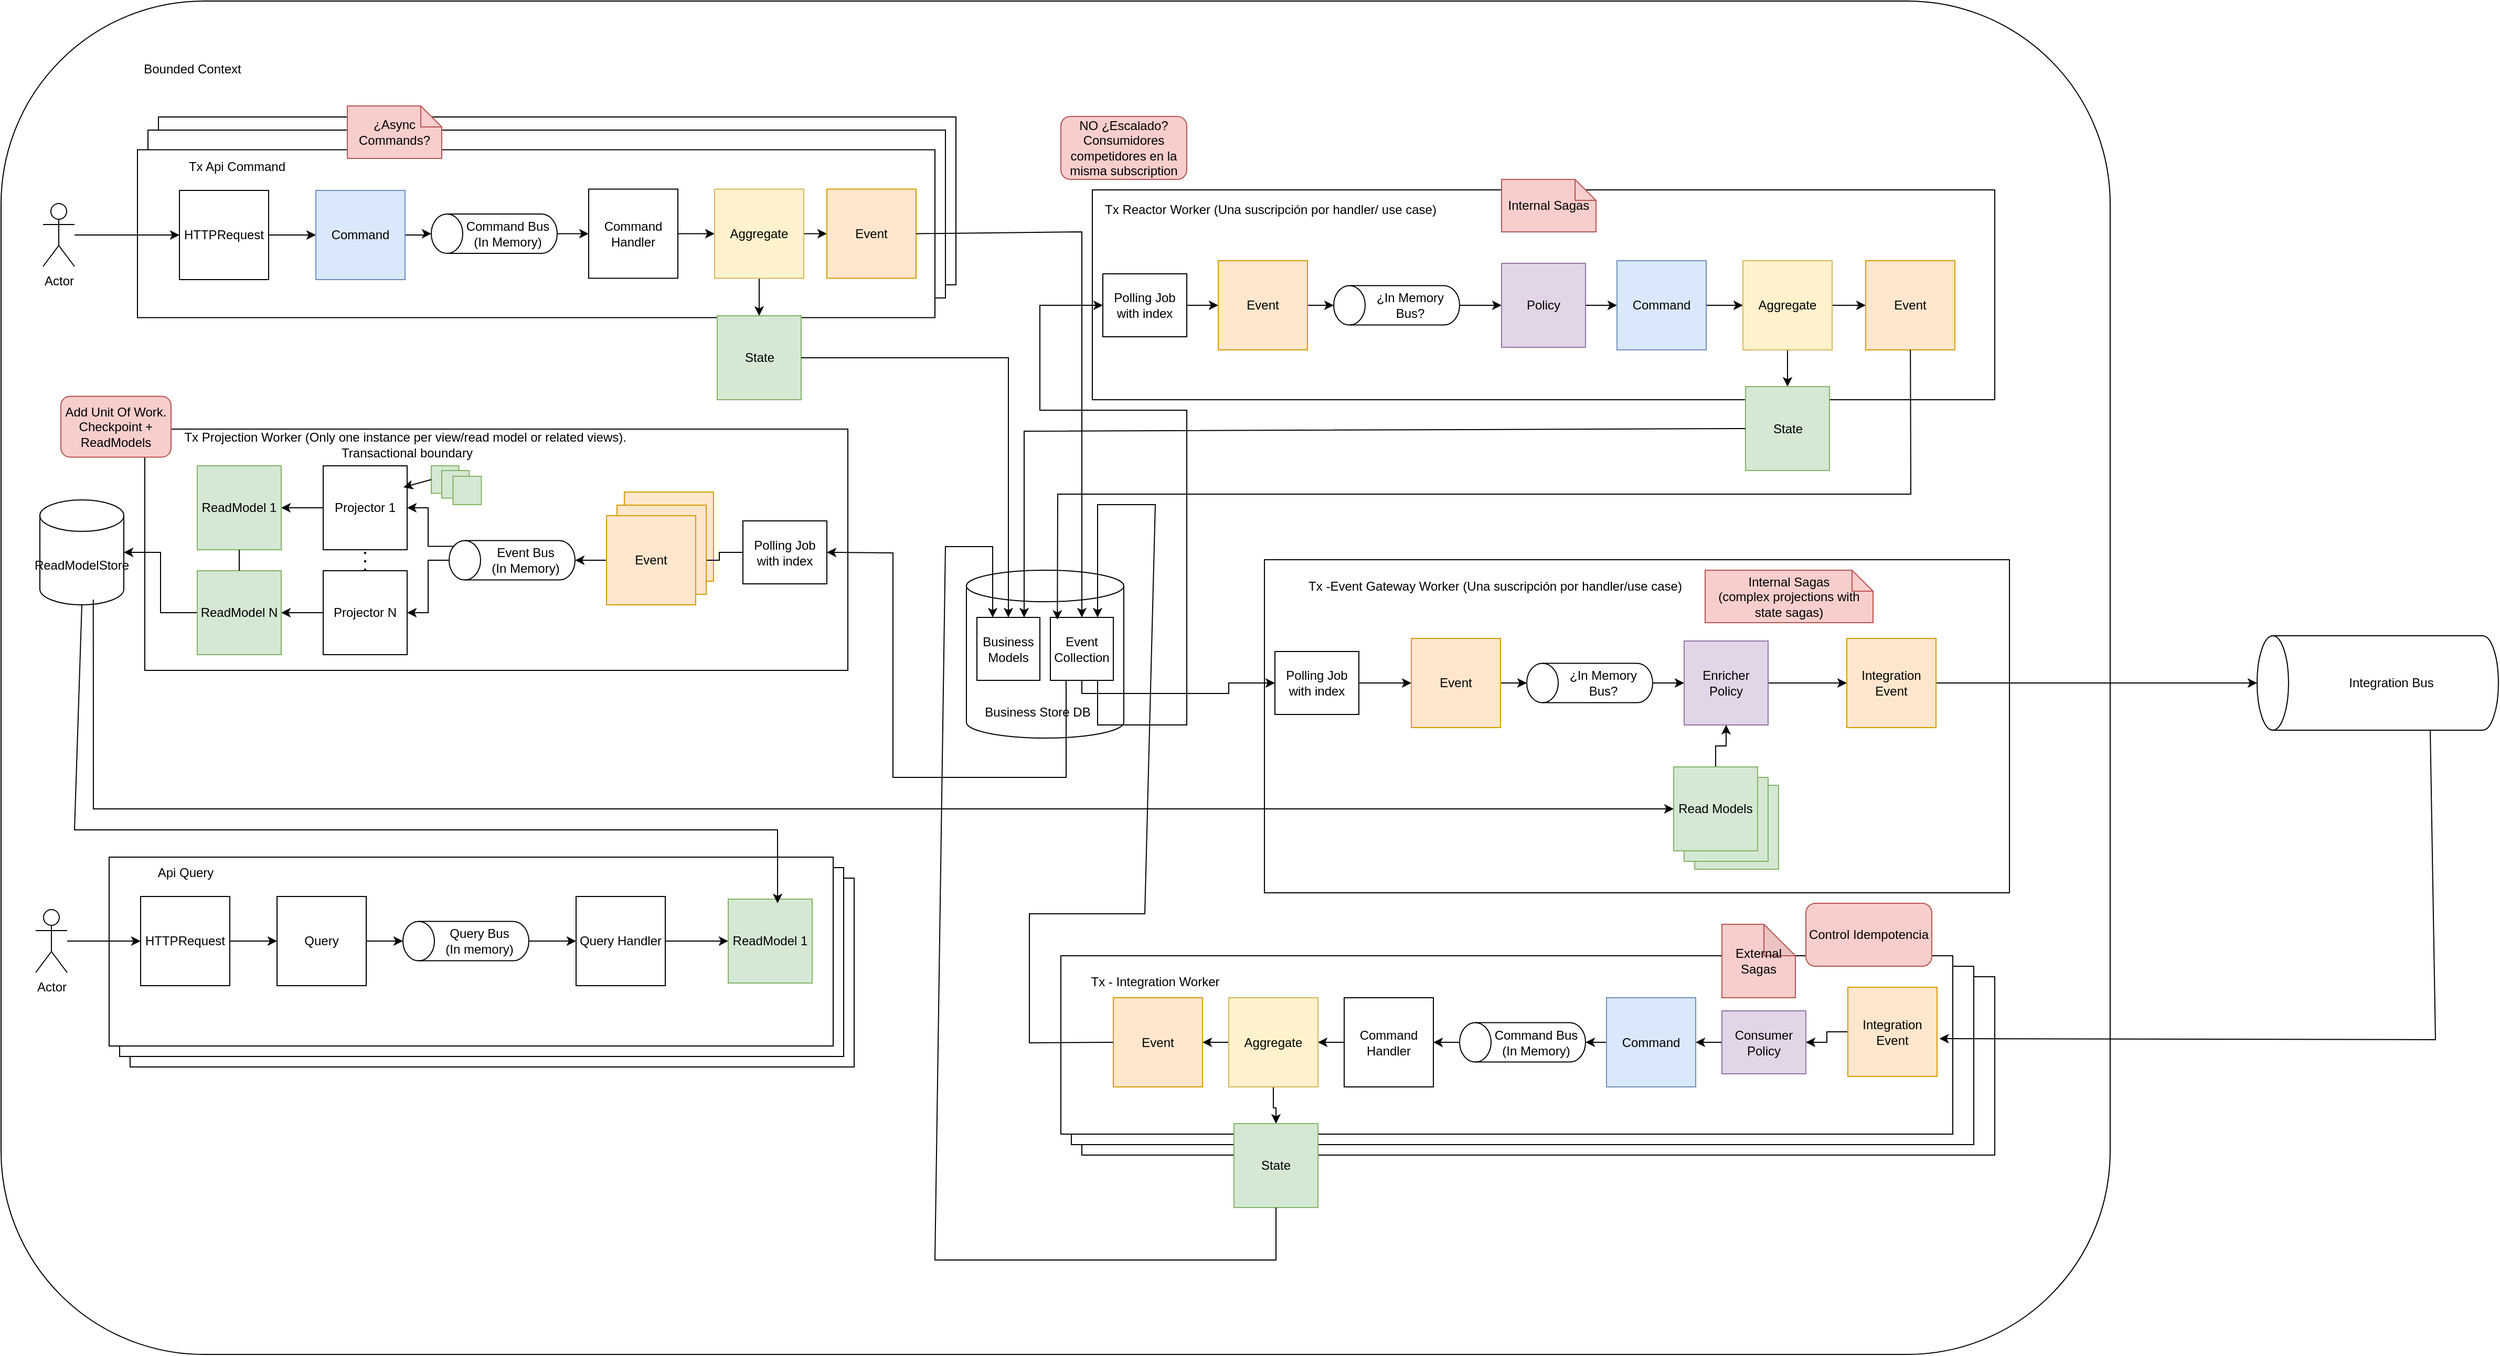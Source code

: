 <mxfile version="26.0.10">
  <diagram name="Página-1" id="z6vTRzj0kmzRLpqOFKyu">
    <mxGraphModel dx="1434" dy="746" grid="1" gridSize="10" guides="1" tooltips="1" connect="1" arrows="1" fold="1" page="1" pageScale="1" pageWidth="16540" pageHeight="11690" math="0" shadow="0">
      <root>
        <mxCell id="0" />
        <mxCell id="1" parent="0" />
        <mxCell id="fKZ0gMgpDoCXiPcIjgYh-150" value="x" style="rounded=1;whiteSpace=wrap;html=1;" parent="1" vertex="1">
          <mxGeometry x="40" y="60" width="2010" height="1290" as="geometry" />
        </mxCell>
        <mxCell id="fKZ0gMgpDoCXiPcIjgYh-149" value="" style="rounded=0;whiteSpace=wrap;html=1;fillColor=default;" parent="1" vertex="1">
          <mxGeometry x="1070" y="990" width="870" height="170" as="geometry" />
        </mxCell>
        <mxCell id="fKZ0gMgpDoCXiPcIjgYh-148" value="" style="rounded=0;whiteSpace=wrap;html=1;fillColor=default;" parent="1" vertex="1">
          <mxGeometry x="1060" y="980" width="860" height="170" as="geometry" />
        </mxCell>
        <mxCell id="fKZ0gMgpDoCXiPcIjgYh-145" value="" style="rounded=0;whiteSpace=wrap;html=1;fillColor=default;" parent="1" vertex="1">
          <mxGeometry x="163" y="896" width="690" height="180" as="geometry" />
        </mxCell>
        <mxCell id="fKZ0gMgpDoCXiPcIjgYh-144" value="" style="rounded=0;whiteSpace=wrap;html=1;fillColor=default;" parent="1" vertex="1">
          <mxGeometry x="153" y="886" width="690" height="180" as="geometry" />
        </mxCell>
        <mxCell id="fKZ0gMgpDoCXiPcIjgYh-143" value="" style="rounded=0;whiteSpace=wrap;html=1;" parent="1" vertex="1">
          <mxGeometry x="190" y="170.5" width="760" height="160" as="geometry" />
        </mxCell>
        <mxCell id="fKZ0gMgpDoCXiPcIjgYh-142" value="" style="rounded=0;whiteSpace=wrap;html=1;" parent="1" vertex="1">
          <mxGeometry x="180" y="183" width="760" height="160" as="geometry" />
        </mxCell>
        <mxCell id="fKZ0gMgpDoCXiPcIjgYh-134" value="" style="rounded=0;whiteSpace=wrap;html=1;fillColor=default;" parent="1" vertex="1">
          <mxGeometry x="1050" y="970" width="850" height="170" as="geometry" />
        </mxCell>
        <mxCell id="fKZ0gMgpDoCXiPcIjgYh-104" value="" style="rounded=0;whiteSpace=wrap;html=1;fillColor=default;" parent="1" vertex="1">
          <mxGeometry x="1244" y="592.5" width="710" height="317.5" as="geometry" />
        </mxCell>
        <mxCell id="fKZ0gMgpDoCXiPcIjgYh-81" value="" style="rounded=0;whiteSpace=wrap;html=1;fillColor=default;" parent="1" vertex="1">
          <mxGeometry x="1080" y="240" width="860" height="200" as="geometry" />
        </mxCell>
        <mxCell id="fKZ0gMgpDoCXiPcIjgYh-43" value="" style="rounded=0;whiteSpace=wrap;html=1;fillColor=default;" parent="1" vertex="1">
          <mxGeometry x="177" y="468" width="670" height="230" as="geometry" />
        </mxCell>
        <mxCell id="fKZ0gMgpDoCXiPcIjgYh-46" value="Event" style="whiteSpace=wrap;html=1;aspect=fixed;fillColor=#ffe6cc;strokeColor=#d79b00;" parent="1" vertex="1">
          <mxGeometry x="634" y="528" width="85" height="85" as="geometry" />
        </mxCell>
        <mxCell id="fKZ0gMgpDoCXiPcIjgYh-24" value="" style="rounded=0;whiteSpace=wrap;html=1;" parent="1" vertex="1">
          <mxGeometry x="170" y="201.75" width="760" height="160" as="geometry" />
        </mxCell>
        <mxCell id="fKZ0gMgpDoCXiPcIjgYh-21" value="" style="edgeStyle=orthogonalEdgeStyle;rounded=0;orthogonalLoop=1;jettySize=auto;html=1;" parent="1" source="fKZ0gMgpDoCXiPcIjgYh-1" target="fKZ0gMgpDoCXiPcIjgYh-2" edge="1">
          <mxGeometry relative="1" as="geometry" />
        </mxCell>
        <mxCell id="fKZ0gMgpDoCXiPcIjgYh-1" value="Actor" style="shape=umlActor;verticalLabelPosition=bottom;verticalAlign=top;html=1;outlineConnect=0;" parent="1" vertex="1">
          <mxGeometry x="80" y="253" width="30" height="60" as="geometry" />
        </mxCell>
        <mxCell id="fKZ0gMgpDoCXiPcIjgYh-20" value="" style="edgeStyle=orthogonalEdgeStyle;rounded=0;orthogonalLoop=1;jettySize=auto;html=1;" parent="1" source="fKZ0gMgpDoCXiPcIjgYh-2" target="fKZ0gMgpDoCXiPcIjgYh-4" edge="1">
          <mxGeometry relative="1" as="geometry" />
        </mxCell>
        <mxCell id="fKZ0gMgpDoCXiPcIjgYh-2" value="HTTPRequest" style="whiteSpace=wrap;html=1;aspect=fixed;" parent="1" vertex="1">
          <mxGeometry x="210" y="240.5" width="85" height="85" as="geometry" />
        </mxCell>
        <mxCell id="fKZ0gMgpDoCXiPcIjgYh-19" value="" style="edgeStyle=orthogonalEdgeStyle;rounded=0;orthogonalLoop=1;jettySize=auto;html=1;" parent="1" source="fKZ0gMgpDoCXiPcIjgYh-4" target="fKZ0gMgpDoCXiPcIjgYh-5" edge="1">
          <mxGeometry relative="1" as="geometry" />
        </mxCell>
        <mxCell id="fKZ0gMgpDoCXiPcIjgYh-4" value="Command" style="whiteSpace=wrap;html=1;aspect=fixed;fillColor=#dae8fc;strokeColor=#6c8ebf;" parent="1" vertex="1">
          <mxGeometry x="340" y="240.5" width="85" height="85" as="geometry" />
        </mxCell>
        <mxCell id="fKZ0gMgpDoCXiPcIjgYh-18" value="" style="edgeStyle=orthogonalEdgeStyle;rounded=0;orthogonalLoop=1;jettySize=auto;html=1;" parent="1" source="fKZ0gMgpDoCXiPcIjgYh-5" target="fKZ0gMgpDoCXiPcIjgYh-7" edge="1">
          <mxGeometry relative="1" as="geometry" />
        </mxCell>
        <mxCell id="fKZ0gMgpDoCXiPcIjgYh-5" value="Command Bus (In Memory)" style="shape=cylinder3;whiteSpace=wrap;html=1;boundedLbl=1;backgroundOutline=1;size=15;direction=north;" parent="1" vertex="1">
          <mxGeometry x="450" y="263" width="120" height="37.5" as="geometry" />
        </mxCell>
        <mxCell id="fKZ0gMgpDoCXiPcIjgYh-17" value="" style="edgeStyle=orthogonalEdgeStyle;rounded=0;orthogonalLoop=1;jettySize=auto;html=1;" parent="1" source="fKZ0gMgpDoCXiPcIjgYh-7" target="fKZ0gMgpDoCXiPcIjgYh-8" edge="1">
          <mxGeometry relative="1" as="geometry" />
        </mxCell>
        <mxCell id="fKZ0gMgpDoCXiPcIjgYh-7" value="Command Handler" style="whiteSpace=wrap;html=1;aspect=fixed;" parent="1" vertex="1">
          <mxGeometry x="600" y="239.25" width="85" height="85" as="geometry" />
        </mxCell>
        <mxCell id="fKZ0gMgpDoCXiPcIjgYh-16" value="" style="edgeStyle=orthogonalEdgeStyle;rounded=0;orthogonalLoop=1;jettySize=auto;html=1;" parent="1" source="fKZ0gMgpDoCXiPcIjgYh-8" target="fKZ0gMgpDoCXiPcIjgYh-9" edge="1">
          <mxGeometry relative="1" as="geometry" />
        </mxCell>
        <mxCell id="dSyH1Is1BoV67G5oMAas-9" value="" style="edgeStyle=orthogonalEdgeStyle;rounded=0;orthogonalLoop=1;jettySize=auto;html=1;" parent="1" source="fKZ0gMgpDoCXiPcIjgYh-8" target="dSyH1Is1BoV67G5oMAas-8" edge="1">
          <mxGeometry relative="1" as="geometry" />
        </mxCell>
        <mxCell id="fKZ0gMgpDoCXiPcIjgYh-8" value="Aggregate" style="whiteSpace=wrap;html=1;aspect=fixed;fillColor=#fff2cc;strokeColor=#d6b656;" parent="1" vertex="1">
          <mxGeometry x="720" y="239.25" width="85" height="85" as="geometry" />
        </mxCell>
        <mxCell id="fKZ0gMgpDoCXiPcIjgYh-9" value="Event" style="whiteSpace=wrap;html=1;aspect=fixed;fillColor=#ffe6cc;strokeColor=#d79b00;" parent="1" vertex="1">
          <mxGeometry x="827" y="239.25" width="85" height="85" as="geometry" />
        </mxCell>
        <mxCell id="fKZ0gMgpDoCXiPcIjgYh-25" value="Tx Api Command" style="text;html=1;align=center;verticalAlign=middle;whiteSpace=wrap;rounded=0;" parent="1" vertex="1">
          <mxGeometry x="180" y="203" width="170" height="30" as="geometry" />
        </mxCell>
        <mxCell id="fKZ0gMgpDoCXiPcIjgYh-69" value="" style="edgeStyle=orthogonalEdgeStyle;rounded=0;orthogonalLoop=1;jettySize=auto;html=1;" parent="1" source="fKZ0gMgpDoCXiPcIjgYh-28" target="fKZ0gMgpDoCXiPcIjgYh-47" edge="1">
          <mxGeometry relative="1" as="geometry" />
        </mxCell>
        <mxCell id="fKZ0gMgpDoCXiPcIjgYh-28" value="Polling Job with index" style="rounded=0;whiteSpace=wrap;html=1;" parent="1" vertex="1">
          <mxGeometry x="747" y="555.5" width="80" height="60" as="geometry" />
        </mxCell>
        <mxCell id="fKZ0gMgpDoCXiPcIjgYh-37" value="" style="edgeStyle=orthogonalEdgeStyle;rounded=0;orthogonalLoop=1;jettySize=auto;html=1;" parent="1" source="fKZ0gMgpDoCXiPcIjgYh-30" target="fKZ0gMgpDoCXiPcIjgYh-32" edge="1">
          <mxGeometry relative="1" as="geometry" />
        </mxCell>
        <mxCell id="fKZ0gMgpDoCXiPcIjgYh-30" value="Projector 1" style="whiteSpace=wrap;html=1;aspect=fixed;" parent="1" vertex="1">
          <mxGeometry x="347" y="503" width="80" height="80" as="geometry" />
        </mxCell>
        <mxCell id="fKZ0gMgpDoCXiPcIjgYh-38" value="" style="edgeStyle=orthogonalEdgeStyle;rounded=0;orthogonalLoop=1;jettySize=auto;html=1;" parent="1" source="fKZ0gMgpDoCXiPcIjgYh-31" target="fKZ0gMgpDoCXiPcIjgYh-33" edge="1">
          <mxGeometry relative="1" as="geometry" />
        </mxCell>
        <mxCell id="fKZ0gMgpDoCXiPcIjgYh-31" value="Projector N" style="whiteSpace=wrap;html=1;aspect=fixed;" parent="1" vertex="1">
          <mxGeometry x="347" y="603" width="80" height="80" as="geometry" />
        </mxCell>
        <mxCell id="fKZ0gMgpDoCXiPcIjgYh-35" value="" style="edgeStyle=orthogonalEdgeStyle;rounded=0;orthogonalLoop=1;jettySize=auto;html=1;" parent="1" source="fKZ0gMgpDoCXiPcIjgYh-32" edge="1">
          <mxGeometry relative="1" as="geometry">
            <mxPoint x="270" y="635" as="targetPoint" />
          </mxGeometry>
        </mxCell>
        <mxCell id="fKZ0gMgpDoCXiPcIjgYh-32" value="ReadModel 1" style="whiteSpace=wrap;html=1;aspect=fixed;fillColor=#d5e8d4;strokeColor=#82b366;" parent="1" vertex="1">
          <mxGeometry x="227" y="503" width="80" height="80" as="geometry" />
        </mxCell>
        <mxCell id="fKZ0gMgpDoCXiPcIjgYh-65" value="" style="edgeStyle=orthogonalEdgeStyle;rounded=0;orthogonalLoop=1;jettySize=auto;html=1;" parent="1" source="fKZ0gMgpDoCXiPcIjgYh-33" target="fKZ0gMgpDoCXiPcIjgYh-34" edge="1">
          <mxGeometry relative="1" as="geometry" />
        </mxCell>
        <mxCell id="fKZ0gMgpDoCXiPcIjgYh-33" value="ReadModel N" style="whiteSpace=wrap;html=1;aspect=fixed;fillColor=#d5e8d4;strokeColor=#82b366;" parent="1" vertex="1">
          <mxGeometry x="227" y="603" width="80" height="80" as="geometry" />
        </mxCell>
        <mxCell id="fKZ0gMgpDoCXiPcIjgYh-34" value="ReadModelStore" style="shape=cylinder3;whiteSpace=wrap;html=1;boundedLbl=1;backgroundOutline=1;size=15;" parent="1" vertex="1">
          <mxGeometry x="77" y="535.5" width="80" height="100" as="geometry" />
        </mxCell>
        <mxCell id="fKZ0gMgpDoCXiPcIjgYh-40" value="" style="endArrow=none;dashed=1;html=1;dashPattern=1 3;strokeWidth=2;rounded=0;entryX=0.5;entryY=1;entryDx=0;entryDy=0;exitX=0.5;exitY=0;exitDx=0;exitDy=0;" parent="1" source="fKZ0gMgpDoCXiPcIjgYh-31" target="fKZ0gMgpDoCXiPcIjgYh-30" edge="1">
          <mxGeometry width="50" height="50" relative="1" as="geometry">
            <mxPoint x="590" y="650" as="sourcePoint" />
            <mxPoint x="640" y="600" as="targetPoint" />
          </mxGeometry>
        </mxCell>
        <mxCell id="fKZ0gMgpDoCXiPcIjgYh-41" value="" style="endArrow=none;dashed=1;html=1;rounded=0;entryX=0.5;entryY=1;entryDx=0;entryDy=0;exitX=0.5;exitY=0;exitDx=0;exitDy=0;" parent="1" source="fKZ0gMgpDoCXiPcIjgYh-33" target="fKZ0gMgpDoCXiPcIjgYh-32" edge="1">
          <mxGeometry width="50" height="50" relative="1" as="geometry">
            <mxPoint x="590" y="650" as="sourcePoint" />
            <mxPoint x="640" y="600" as="targetPoint" />
          </mxGeometry>
        </mxCell>
        <mxCell id="fKZ0gMgpDoCXiPcIjgYh-44" value="Tx Projection Worker (Only one instance per view/read model or related views).&amp;nbsp;&lt;div&gt;Transactional boundary&lt;/div&gt;" style="text;html=1;align=center;verticalAlign=middle;whiteSpace=wrap;rounded=0;" parent="1" vertex="1">
          <mxGeometry x="177" y="468" width="500" height="30" as="geometry" />
        </mxCell>
        <mxCell id="fKZ0gMgpDoCXiPcIjgYh-45" value="Event" style="whiteSpace=wrap;html=1;aspect=fixed;fillColor=#ffe6cc;strokeColor=#d79b00;" parent="1" vertex="1">
          <mxGeometry x="627" y="540.5" width="85" height="85" as="geometry" />
        </mxCell>
        <mxCell id="fKZ0gMgpDoCXiPcIjgYh-49" value="" style="edgeStyle=orthogonalEdgeStyle;rounded=0;orthogonalLoop=1;jettySize=auto;html=1;" parent="1" source="fKZ0gMgpDoCXiPcIjgYh-47" target="fKZ0gMgpDoCXiPcIjgYh-48" edge="1">
          <mxGeometry relative="1" as="geometry" />
        </mxCell>
        <mxCell id="fKZ0gMgpDoCXiPcIjgYh-47" value="Event" style="whiteSpace=wrap;html=1;aspect=fixed;fillColor=#ffe6cc;strokeColor=#d79b00;" parent="1" vertex="1">
          <mxGeometry x="617" y="550.5" width="85" height="85" as="geometry" />
        </mxCell>
        <mxCell id="fKZ0gMgpDoCXiPcIjgYh-50" value="" style="edgeStyle=orthogonalEdgeStyle;rounded=0;orthogonalLoop=1;jettySize=auto;html=1;exitX=0.855;exitY=0;exitDx=0;exitDy=4.35;exitPerimeter=0;" parent="1" source="fKZ0gMgpDoCXiPcIjgYh-48" target="fKZ0gMgpDoCXiPcIjgYh-30" edge="1">
          <mxGeometry relative="1" as="geometry" />
        </mxCell>
        <mxCell id="fKZ0gMgpDoCXiPcIjgYh-51" value="" style="edgeStyle=orthogonalEdgeStyle;rounded=0;orthogonalLoop=1;jettySize=auto;html=1;" parent="1" source="fKZ0gMgpDoCXiPcIjgYh-48" target="fKZ0gMgpDoCXiPcIjgYh-31" edge="1">
          <mxGeometry relative="1" as="geometry" />
        </mxCell>
        <mxCell id="fKZ0gMgpDoCXiPcIjgYh-68" value="" style="rounded=0;whiteSpace=wrap;html=1;fillColor=default;" parent="1" vertex="1">
          <mxGeometry x="143" y="876" width="690" height="180" as="geometry" />
        </mxCell>
        <mxCell id="fKZ0gMgpDoCXiPcIjgYh-48" value="Event Bus&lt;div&gt;(In Memory)&lt;/div&gt;" style="shape=cylinder3;whiteSpace=wrap;html=1;boundedLbl=1;backgroundOutline=1;size=15;direction=north;" parent="1" vertex="1">
          <mxGeometry x="467" y="574.25" width="120" height="37.5" as="geometry" />
        </mxCell>
        <mxCell id="fKZ0gMgpDoCXiPcIjgYh-52" value="" style="edgeStyle=orthogonalEdgeStyle;rounded=0;orthogonalLoop=1;jettySize=auto;html=1;" parent="1" source="fKZ0gMgpDoCXiPcIjgYh-53" target="fKZ0gMgpDoCXiPcIjgYh-55" edge="1">
          <mxGeometry relative="1" as="geometry" />
        </mxCell>
        <mxCell id="fKZ0gMgpDoCXiPcIjgYh-53" value="Actor" style="shape=umlActor;verticalLabelPosition=bottom;verticalAlign=top;html=1;outlineConnect=0;" parent="1" vertex="1">
          <mxGeometry x="73" y="926" width="30" height="60" as="geometry" />
        </mxCell>
        <mxCell id="fKZ0gMgpDoCXiPcIjgYh-54" value="" style="edgeStyle=orthogonalEdgeStyle;rounded=0;orthogonalLoop=1;jettySize=auto;html=1;" parent="1" source="fKZ0gMgpDoCXiPcIjgYh-55" target="fKZ0gMgpDoCXiPcIjgYh-57" edge="1">
          <mxGeometry relative="1" as="geometry" />
        </mxCell>
        <mxCell id="fKZ0gMgpDoCXiPcIjgYh-55" value="HTTPRequest" style="whiteSpace=wrap;html=1;aspect=fixed;direction=south;" parent="1" vertex="1">
          <mxGeometry x="173" y="913.5" width="85" height="85" as="geometry" />
        </mxCell>
        <mxCell id="fKZ0gMgpDoCXiPcIjgYh-56" value="" style="edgeStyle=orthogonalEdgeStyle;rounded=0;orthogonalLoop=1;jettySize=auto;html=1;" parent="1" source="fKZ0gMgpDoCXiPcIjgYh-57" target="fKZ0gMgpDoCXiPcIjgYh-59" edge="1">
          <mxGeometry relative="1" as="geometry" />
        </mxCell>
        <mxCell id="fKZ0gMgpDoCXiPcIjgYh-57" value="Query" style="whiteSpace=wrap;html=1;aspect=fixed;" parent="1" vertex="1">
          <mxGeometry x="303" y="913.5" width="85" height="85" as="geometry" />
        </mxCell>
        <mxCell id="fKZ0gMgpDoCXiPcIjgYh-58" value="" style="edgeStyle=orthogonalEdgeStyle;rounded=0;orthogonalLoop=1;jettySize=auto;html=1;" parent="1" source="fKZ0gMgpDoCXiPcIjgYh-59" target="fKZ0gMgpDoCXiPcIjgYh-60" edge="1">
          <mxGeometry relative="1" as="geometry" />
        </mxCell>
        <mxCell id="fKZ0gMgpDoCXiPcIjgYh-59" value="Query Bus&lt;div&gt;&lt;span style=&quot;background-color: transparent; color: light-dark(rgb(0, 0, 0), rgb(255, 255, 255));&quot;&gt;(In memory)&lt;/span&gt;&lt;/div&gt;" style="shape=cylinder3;whiteSpace=wrap;html=1;boundedLbl=1;backgroundOutline=1;size=15;direction=north;" parent="1" vertex="1">
          <mxGeometry x="423" y="937.25" width="120" height="37.5" as="geometry" />
        </mxCell>
        <mxCell id="fKZ0gMgpDoCXiPcIjgYh-63" value="" style="edgeStyle=orthogonalEdgeStyle;rounded=0;orthogonalLoop=1;jettySize=auto;html=1;" parent="1" source="fKZ0gMgpDoCXiPcIjgYh-60" target="fKZ0gMgpDoCXiPcIjgYh-62" edge="1">
          <mxGeometry relative="1" as="geometry" />
        </mxCell>
        <mxCell id="fKZ0gMgpDoCXiPcIjgYh-60" value="Query Handler" style="whiteSpace=wrap;html=1;aspect=fixed;" parent="1" vertex="1">
          <mxGeometry x="588" y="913.5" width="85" height="85" as="geometry" />
        </mxCell>
        <mxCell id="fKZ0gMgpDoCXiPcIjgYh-61" value="Api Query" style="text;html=1;align=center;verticalAlign=middle;whiteSpace=wrap;rounded=0;rotation=0;" parent="1" vertex="1">
          <mxGeometry x="130.5" y="876" width="170" height="30" as="geometry" />
        </mxCell>
        <mxCell id="fKZ0gMgpDoCXiPcIjgYh-62" value="ReadModel 1" style="whiteSpace=wrap;html=1;aspect=fixed;fillColor=#d5e8d4;strokeColor=#82b366;" parent="1" vertex="1">
          <mxGeometry x="733" y="916" width="80" height="80" as="geometry" />
        </mxCell>
        <mxCell id="fKZ0gMgpDoCXiPcIjgYh-75" value="" style="edgeStyle=orthogonalEdgeStyle;rounded=0;orthogonalLoop=1;jettySize=auto;html=1;" parent="1" source="fKZ0gMgpDoCXiPcIjgYh-70" target="fKZ0gMgpDoCXiPcIjgYh-71" edge="1">
          <mxGeometry relative="1" as="geometry" />
        </mxCell>
        <mxCell id="fKZ0gMgpDoCXiPcIjgYh-70" value="Polling Job with index" style="rounded=0;whiteSpace=wrap;html=1;" parent="1" vertex="1">
          <mxGeometry x="1090" y="320" width="80" height="60" as="geometry" />
        </mxCell>
        <mxCell id="fKZ0gMgpDoCXiPcIjgYh-76" value="" style="edgeStyle=orthogonalEdgeStyle;rounded=0;orthogonalLoop=1;jettySize=auto;html=1;" parent="1" source="fKZ0gMgpDoCXiPcIjgYh-71" target="fKZ0gMgpDoCXiPcIjgYh-72" edge="1">
          <mxGeometry relative="1" as="geometry" />
        </mxCell>
        <mxCell id="fKZ0gMgpDoCXiPcIjgYh-71" value="Event" style="whiteSpace=wrap;html=1;aspect=fixed;fillColor=#ffe6cc;strokeColor=#d79b00;" parent="1" vertex="1">
          <mxGeometry x="1200" y="307.5" width="85" height="85" as="geometry" />
        </mxCell>
        <mxCell id="fKZ0gMgpDoCXiPcIjgYh-77" value="" style="edgeStyle=orthogonalEdgeStyle;rounded=0;orthogonalLoop=1;jettySize=auto;html=1;" parent="1" source="fKZ0gMgpDoCXiPcIjgYh-72" target="fKZ0gMgpDoCXiPcIjgYh-73" edge="1">
          <mxGeometry relative="1" as="geometry" />
        </mxCell>
        <mxCell id="fKZ0gMgpDoCXiPcIjgYh-72" value="¿In Memory Bus?" style="shape=cylinder3;whiteSpace=wrap;html=1;boundedLbl=1;backgroundOutline=1;size=15;direction=north;" parent="1" vertex="1">
          <mxGeometry x="1310" y="331.25" width="120" height="37.5" as="geometry" />
        </mxCell>
        <mxCell id="fKZ0gMgpDoCXiPcIjgYh-82" value="" style="edgeStyle=orthogonalEdgeStyle;rounded=0;orthogonalLoop=1;jettySize=auto;html=1;" parent="1" source="fKZ0gMgpDoCXiPcIjgYh-73" target="fKZ0gMgpDoCXiPcIjgYh-78" edge="1">
          <mxGeometry relative="1" as="geometry" />
        </mxCell>
        <mxCell id="fKZ0gMgpDoCXiPcIjgYh-73" value="Policy" style="whiteSpace=wrap;html=1;aspect=fixed;fillColor=#e1d5e7;strokeColor=#9673a6;" parent="1" vertex="1">
          <mxGeometry x="1470" y="310" width="80" height="80" as="geometry" />
        </mxCell>
        <mxCell id="fKZ0gMgpDoCXiPcIjgYh-83" value="" style="edgeStyle=orthogonalEdgeStyle;rounded=0;orthogonalLoop=1;jettySize=auto;html=1;" parent="1" source="fKZ0gMgpDoCXiPcIjgYh-78" target="fKZ0gMgpDoCXiPcIjgYh-79" edge="1">
          <mxGeometry relative="1" as="geometry" />
        </mxCell>
        <mxCell id="fKZ0gMgpDoCXiPcIjgYh-78" value="Command" style="whiteSpace=wrap;html=1;aspect=fixed;fillColor=#dae8fc;strokeColor=#6c8ebf;" parent="1" vertex="1">
          <mxGeometry x="1580" y="307.5" width="85" height="85" as="geometry" />
        </mxCell>
        <mxCell id="fKZ0gMgpDoCXiPcIjgYh-84" value="" style="edgeStyle=orthogonalEdgeStyle;rounded=0;orthogonalLoop=1;jettySize=auto;html=1;" parent="1" source="fKZ0gMgpDoCXiPcIjgYh-79" target="fKZ0gMgpDoCXiPcIjgYh-80" edge="1">
          <mxGeometry relative="1" as="geometry" />
        </mxCell>
        <mxCell id="dSyH1Is1BoV67G5oMAas-7" value="" style="edgeStyle=orthogonalEdgeStyle;rounded=0;orthogonalLoop=1;jettySize=auto;html=1;" parent="1" source="fKZ0gMgpDoCXiPcIjgYh-79" target="dSyH1Is1BoV67G5oMAas-6" edge="1">
          <mxGeometry relative="1" as="geometry" />
        </mxCell>
        <mxCell id="fKZ0gMgpDoCXiPcIjgYh-79" value="Aggregate" style="whiteSpace=wrap;html=1;aspect=fixed;fillColor=#fff2cc;strokeColor=#d6b656;" parent="1" vertex="1">
          <mxGeometry x="1700" y="307.5" width="85" height="85" as="geometry" />
        </mxCell>
        <mxCell id="fKZ0gMgpDoCXiPcIjgYh-80" value="Event" style="whiteSpace=wrap;html=1;aspect=fixed;fillColor=#ffe6cc;strokeColor=#d79b00;" parent="1" vertex="1">
          <mxGeometry x="1817" y="307.5" width="85" height="85" as="geometry" />
        </mxCell>
        <mxCell id="fKZ0gMgpDoCXiPcIjgYh-85" value="Tx Reactor Worker (Una suscripción por handler/ use case)" style="text;html=1;align=center;verticalAlign=middle;whiteSpace=wrap;rounded=0;" parent="1" vertex="1">
          <mxGeometry x="1090" y="243.75" width="320" height="30" as="geometry" />
        </mxCell>
        <mxCell id="fKZ0gMgpDoCXiPcIjgYh-91" value="" style="edgeStyle=orthogonalEdgeStyle;rounded=0;orthogonalLoop=1;jettySize=auto;html=1;" parent="1" source="fKZ0gMgpDoCXiPcIjgYh-86" target="fKZ0gMgpDoCXiPcIjgYh-87" edge="1">
          <mxGeometry relative="1" as="geometry" />
        </mxCell>
        <mxCell id="fKZ0gMgpDoCXiPcIjgYh-86" value="Polling Job with index" style="rounded=0;whiteSpace=wrap;html=1;" parent="1" vertex="1">
          <mxGeometry x="1254" y="680" width="80" height="60" as="geometry" />
        </mxCell>
        <mxCell id="fKZ0gMgpDoCXiPcIjgYh-92" value="" style="edgeStyle=orthogonalEdgeStyle;rounded=0;orthogonalLoop=1;jettySize=auto;html=1;" parent="1" source="fKZ0gMgpDoCXiPcIjgYh-87" target="fKZ0gMgpDoCXiPcIjgYh-88" edge="1">
          <mxGeometry relative="1" as="geometry" />
        </mxCell>
        <mxCell id="fKZ0gMgpDoCXiPcIjgYh-87" value="Event" style="whiteSpace=wrap;html=1;aspect=fixed;fillColor=#ffe6cc;strokeColor=#d79b00;" parent="1" vertex="1">
          <mxGeometry x="1384" y="667.5" width="85" height="85" as="geometry" />
        </mxCell>
        <mxCell id="fKZ0gMgpDoCXiPcIjgYh-95" value="" style="edgeStyle=orthogonalEdgeStyle;rounded=0;orthogonalLoop=1;jettySize=auto;html=1;" parent="1" source="fKZ0gMgpDoCXiPcIjgYh-88" target="fKZ0gMgpDoCXiPcIjgYh-89" edge="1">
          <mxGeometry relative="1" as="geometry" />
        </mxCell>
        <mxCell id="fKZ0gMgpDoCXiPcIjgYh-88" value="¿In Memory Bus?" style="shape=cylinder3;whiteSpace=wrap;html=1;boundedLbl=1;backgroundOutline=1;size=15;direction=north;" parent="1" vertex="1">
          <mxGeometry x="1494" y="691.25" width="120" height="37.5" as="geometry" />
        </mxCell>
        <mxCell id="fKZ0gMgpDoCXiPcIjgYh-103" value="" style="edgeStyle=orthogonalEdgeStyle;rounded=0;orthogonalLoop=1;jettySize=auto;html=1;" parent="1" source="fKZ0gMgpDoCXiPcIjgYh-89" target="fKZ0gMgpDoCXiPcIjgYh-98" edge="1">
          <mxGeometry relative="1" as="geometry" />
        </mxCell>
        <mxCell id="fKZ0gMgpDoCXiPcIjgYh-89" value="Enricher Policy" style="whiteSpace=wrap;html=1;aspect=fixed;fillColor=#e1d5e7;strokeColor=#9673a6;" parent="1" vertex="1">
          <mxGeometry x="1644" y="670" width="80" height="80" as="geometry" />
        </mxCell>
        <mxCell id="fKZ0gMgpDoCXiPcIjgYh-90" value="Tx -Event Gateway Worker (Una suscripción por handler&lt;span style=&quot;background-color: transparent; color: light-dark(rgb(0, 0, 0), rgb(255, 255, 255));&quot;&gt;/use case)&lt;/span&gt;" style="text;html=1;align=center;verticalAlign=middle;whiteSpace=wrap;rounded=0;" parent="1" vertex="1">
          <mxGeometry x="1264" y="602.5" width="400" height="30" as="geometry" />
        </mxCell>
        <mxCell id="fKZ0gMgpDoCXiPcIjgYh-106" value="" style="edgeStyle=orthogonalEdgeStyle;rounded=0;orthogonalLoop=1;jettySize=auto;html=1;" parent="1" source="fKZ0gMgpDoCXiPcIjgYh-98" target="fKZ0gMgpDoCXiPcIjgYh-105" edge="1">
          <mxGeometry relative="1" as="geometry" />
        </mxCell>
        <mxCell id="fKZ0gMgpDoCXiPcIjgYh-98" value="Integration Event" style="whiteSpace=wrap;html=1;aspect=fixed;fillColor=#ffe6cc;strokeColor=#d79b00;" parent="1" vertex="1">
          <mxGeometry x="1799" y="667.5" width="85" height="85" as="geometry" />
        </mxCell>
        <mxCell id="fKZ0gMgpDoCXiPcIjgYh-99" value="" style="whiteSpace=wrap;html=1;aspect=fixed;fillColor=#d5e8d4;strokeColor=#82b366;" parent="1" vertex="1">
          <mxGeometry x="1654" y="807.5" width="80" height="80" as="geometry" />
        </mxCell>
        <mxCell id="fKZ0gMgpDoCXiPcIjgYh-100" value="" style="whiteSpace=wrap;html=1;aspect=fixed;fillColor=#d5e8d4;strokeColor=#82b366;" parent="1" vertex="1">
          <mxGeometry x="1644" y="800" width="80" height="80" as="geometry" />
        </mxCell>
        <mxCell id="fKZ0gMgpDoCXiPcIjgYh-102" value="" style="edgeStyle=orthogonalEdgeStyle;rounded=0;orthogonalLoop=1;jettySize=auto;html=1;" parent="1" source="fKZ0gMgpDoCXiPcIjgYh-101" target="fKZ0gMgpDoCXiPcIjgYh-89" edge="1">
          <mxGeometry relative="1" as="geometry" />
        </mxCell>
        <mxCell id="fKZ0gMgpDoCXiPcIjgYh-101" value="Read Models" style="whiteSpace=wrap;html=1;aspect=fixed;fillColor=#d5e8d4;strokeColor=#82b366;" parent="1" vertex="1">
          <mxGeometry x="1634" y="790" width="80" height="80" as="geometry" />
        </mxCell>
        <mxCell id="fKZ0gMgpDoCXiPcIjgYh-105" value="Integration Bus" style="shape=cylinder3;whiteSpace=wrap;html=1;boundedLbl=1;backgroundOutline=1;size=15;direction=north;" parent="1" vertex="1">
          <mxGeometry x="2190" y="665" width="230" height="90" as="geometry" />
        </mxCell>
        <mxCell id="fKZ0gMgpDoCXiPcIjgYh-113" value="" style="whiteSpace=wrap;html=1;aspect=fixed;fillColor=#d5e8d4;strokeColor=#82b366;" parent="1" vertex="1">
          <mxGeometry x="450" y="503" width="26.25" height="26.25" as="geometry" />
        </mxCell>
        <mxCell id="fKZ0gMgpDoCXiPcIjgYh-116" value="" style="endArrow=classic;html=1;rounded=0;entryX=0.956;entryY=0.256;entryDx=0;entryDy=0;entryPerimeter=0;exitX=0;exitY=0.5;exitDx=0;exitDy=0;" parent="1" source="fKZ0gMgpDoCXiPcIjgYh-113" target="fKZ0gMgpDoCXiPcIjgYh-30" edge="1">
          <mxGeometry width="50" height="50" relative="1" as="geometry">
            <mxPoint x="490" y="540" as="sourcePoint" />
            <mxPoint x="540" y="490" as="targetPoint" />
          </mxGeometry>
        </mxCell>
        <mxCell id="fKZ0gMgpDoCXiPcIjgYh-118" value="" style="whiteSpace=wrap;html=1;aspect=fixed;fillColor=#d5e8d4;strokeColor=#82b366;" parent="1" vertex="1">
          <mxGeometry x="460" y="507.5" width="26.25" height="26.25" as="geometry" />
        </mxCell>
        <mxCell id="fKZ0gMgpDoCXiPcIjgYh-123" value="" style="edgeStyle=orthogonalEdgeStyle;rounded=0;orthogonalLoop=1;jettySize=auto;html=1;" parent="1" source="fKZ0gMgpDoCXiPcIjgYh-120" target="fKZ0gMgpDoCXiPcIjgYh-121" edge="1">
          <mxGeometry relative="1" as="geometry" />
        </mxCell>
        <mxCell id="fKZ0gMgpDoCXiPcIjgYh-120" value="Integration Event" style="whiteSpace=wrap;html=1;aspect=fixed;fillColor=#ffe6cc;strokeColor=#d79b00;" parent="1" vertex="1">
          <mxGeometry x="1800" y="1000" width="85" height="85" as="geometry" />
        </mxCell>
        <mxCell id="fKZ0gMgpDoCXiPcIjgYh-128" value="" style="edgeStyle=orthogonalEdgeStyle;rounded=0;orthogonalLoop=1;jettySize=auto;html=1;" parent="1" source="fKZ0gMgpDoCXiPcIjgYh-121" target="fKZ0gMgpDoCXiPcIjgYh-125" edge="1">
          <mxGeometry relative="1" as="geometry" />
        </mxCell>
        <mxCell id="fKZ0gMgpDoCXiPcIjgYh-121" value="Consumer Policy" style="rounded=0;whiteSpace=wrap;html=1;fillColor=#e1d5e7;strokeColor=#9673a6;" parent="1" vertex="1">
          <mxGeometry x="1680" y="1022.5" width="80" height="60" as="geometry" />
        </mxCell>
        <mxCell id="fKZ0gMgpDoCXiPcIjgYh-124" value="" style="endArrow=classic;html=1;rounded=0;entryX=1.026;entryY=0.576;entryDx=0;entryDy=0;entryPerimeter=0;exitX=0;exitY=0;exitDx=0;exitDy=165;exitPerimeter=0;" parent="1" source="fKZ0gMgpDoCXiPcIjgYh-105" target="fKZ0gMgpDoCXiPcIjgYh-120" edge="1">
          <mxGeometry width="50" height="50" relative="1" as="geometry">
            <mxPoint x="1610" y="840" as="sourcePoint" />
            <mxPoint x="1660" y="790" as="targetPoint" />
            <Array as="points">
              <mxPoint x="2360" y="1050" />
            </Array>
          </mxGeometry>
        </mxCell>
        <mxCell id="fKZ0gMgpDoCXiPcIjgYh-159" value="" style="edgeStyle=orthogonalEdgeStyle;rounded=0;orthogonalLoop=1;jettySize=auto;html=1;" parent="1" source="fKZ0gMgpDoCXiPcIjgYh-125" target="fKZ0gMgpDoCXiPcIjgYh-157" edge="1">
          <mxGeometry relative="1" as="geometry" />
        </mxCell>
        <mxCell id="fKZ0gMgpDoCXiPcIjgYh-125" value="Command" style="whiteSpace=wrap;html=1;aspect=fixed;fillColor=#dae8fc;strokeColor=#6c8ebf;" parent="1" vertex="1">
          <mxGeometry x="1570" y="1010" width="85" height="85" as="geometry" />
        </mxCell>
        <mxCell id="fKZ0gMgpDoCXiPcIjgYh-130" value="" style="edgeStyle=orthogonalEdgeStyle;rounded=0;orthogonalLoop=1;jettySize=auto;html=1;" parent="1" source="fKZ0gMgpDoCXiPcIjgYh-126" target="fKZ0gMgpDoCXiPcIjgYh-127" edge="1">
          <mxGeometry relative="1" as="geometry" />
        </mxCell>
        <mxCell id="dSyH1Is1BoV67G5oMAas-3" value="" style="edgeStyle=orthogonalEdgeStyle;rounded=0;orthogonalLoop=1;jettySize=auto;html=1;" parent="1" source="fKZ0gMgpDoCXiPcIjgYh-126" target="dSyH1Is1BoV67G5oMAas-2" edge="1">
          <mxGeometry relative="1" as="geometry" />
        </mxCell>
        <mxCell id="fKZ0gMgpDoCXiPcIjgYh-126" value="Aggregate" style="whiteSpace=wrap;html=1;aspect=fixed;fillColor=#fff2cc;strokeColor=#d6b656;" parent="1" vertex="1">
          <mxGeometry x="1210" y="1010" width="85" height="85" as="geometry" />
        </mxCell>
        <mxCell id="fKZ0gMgpDoCXiPcIjgYh-127" value="Event" style="whiteSpace=wrap;html=1;aspect=fixed;fillColor=#ffe6cc;strokeColor=#d79b00;" parent="1" vertex="1">
          <mxGeometry x="1100" y="1010" width="85" height="85" as="geometry" />
        </mxCell>
        <mxCell id="fKZ0gMgpDoCXiPcIjgYh-135" value="Tx - Integration Worker" style="text;html=1;align=center;verticalAlign=middle;whiteSpace=wrap;rounded=0;" parent="1" vertex="1">
          <mxGeometry x="1070" y="980" width="140" height="30" as="geometry" />
        </mxCell>
        <mxCell id="fKZ0gMgpDoCXiPcIjgYh-137" value="External Sagas" style="shape=note;whiteSpace=wrap;html=1;backgroundOutline=1;darkOpacity=0.05;fillColor=#f8cecc;strokeColor=#b85450;" parent="1" vertex="1">
          <mxGeometry x="1680" y="940" width="70" height="70" as="geometry" />
        </mxCell>
        <mxCell id="fKZ0gMgpDoCXiPcIjgYh-138" value="Internal Sagas" style="shape=note;size=20;whiteSpace=wrap;html=1;fillColor=#f8cecc;strokeColor=#b85450;" parent="1" vertex="1">
          <mxGeometry x="1470" y="230" width="90" height="50" as="geometry" />
        </mxCell>
        <mxCell id="fKZ0gMgpDoCXiPcIjgYh-146" value="¿Async Commands?" style="shape=note;size=20;whiteSpace=wrap;html=1;fillColor=#f8cecc;strokeColor=#b85450;" parent="1" vertex="1">
          <mxGeometry x="370" y="160" width="90" height="50" as="geometry" />
        </mxCell>
        <mxCell id="fKZ0gMgpDoCXiPcIjgYh-151" value="Bounded Context" style="text;html=1;align=center;verticalAlign=middle;whiteSpace=wrap;rounded=0;" parent="1" vertex="1">
          <mxGeometry x="170" y="110" width="105" height="30" as="geometry" />
        </mxCell>
        <mxCell id="fKZ0gMgpDoCXiPcIjgYh-153" value="Control Idempotencia" style="rounded=1;whiteSpace=wrap;html=1;fillColor=#f8cecc;strokeColor=#b85450;" parent="1" vertex="1">
          <mxGeometry x="1760" y="920" width="120" height="60" as="geometry" />
        </mxCell>
        <mxCell id="fKZ0gMgpDoCXiPcIjgYh-154" value="NO ¿Escalado? Consumidores competidores en la misma subscription" style="rounded=1;whiteSpace=wrap;html=1;fillColor=#f8cecc;strokeColor=#b85450;" parent="1" vertex="1">
          <mxGeometry x="1050" y="170" width="120" height="60" as="geometry" />
        </mxCell>
        <mxCell id="fKZ0gMgpDoCXiPcIjgYh-156" value="" style="edgeStyle=orthogonalEdgeStyle;rounded=0;orthogonalLoop=1;jettySize=auto;html=1;" parent="1" source="fKZ0gMgpDoCXiPcIjgYh-155" target="fKZ0gMgpDoCXiPcIjgYh-126" edge="1">
          <mxGeometry relative="1" as="geometry" />
        </mxCell>
        <mxCell id="fKZ0gMgpDoCXiPcIjgYh-155" value="Command Handler" style="whiteSpace=wrap;html=1;aspect=fixed;" parent="1" vertex="1">
          <mxGeometry x="1320" y="1010" width="85" height="85" as="geometry" />
        </mxCell>
        <mxCell id="fKZ0gMgpDoCXiPcIjgYh-158" value="" style="edgeStyle=orthogonalEdgeStyle;rounded=0;orthogonalLoop=1;jettySize=auto;html=1;" parent="1" source="fKZ0gMgpDoCXiPcIjgYh-157" target="fKZ0gMgpDoCXiPcIjgYh-155" edge="1">
          <mxGeometry relative="1" as="geometry" />
        </mxCell>
        <mxCell id="fKZ0gMgpDoCXiPcIjgYh-157" value="Command Bus&lt;div&gt;(In Memory)&lt;/div&gt;" style="shape=cylinder3;whiteSpace=wrap;html=1;boundedLbl=1;backgroundOutline=1;size=15;direction=north;" parent="1" vertex="1">
          <mxGeometry x="1430" y="1033.75" width="120" height="37.5" as="geometry" />
        </mxCell>
        <mxCell id="fKZ0gMgpDoCXiPcIjgYh-165" value="Add Unit Of Work. Checkpoint + ReadModels" style="rounded=1;whiteSpace=wrap;html=1;fillColor=#f8cecc;strokeColor=#b85450;" parent="1" vertex="1">
          <mxGeometry x="97" y="436.75" width="105" height="58" as="geometry" />
        </mxCell>
        <mxCell id="fKZ0gMgpDoCXiPcIjgYh-160" value="Internal Sagas&lt;div&gt;(complex projections with state sagas)&lt;/div&gt;" style="shape=note;size=20;whiteSpace=wrap;html=1;fillColor=#f8cecc;strokeColor=#b85450;" parent="1" vertex="1">
          <mxGeometry x="1664" y="602.5" width="160" height="50" as="geometry" />
        </mxCell>
        <mxCell id="dSyH1Is1BoV67G5oMAas-2" value="State" style="whiteSpace=wrap;html=1;aspect=fixed;fillColor=#d5e8d4;strokeColor=#82b366;" parent="1" vertex="1">
          <mxGeometry x="1215" y="1130" width="80" height="80" as="geometry" />
        </mxCell>
        <mxCell id="dSyH1Is1BoV67G5oMAas-6" value="State" style="whiteSpace=wrap;html=1;aspect=fixed;fillColor=#d5e8d4;strokeColor=#82b366;" parent="1" vertex="1">
          <mxGeometry x="1702.5" y="427.5" width="80" height="80" as="geometry" />
        </mxCell>
        <mxCell id="dSyH1Is1BoV67G5oMAas-8" value="State" style="whiteSpace=wrap;html=1;aspect=fixed;fillColor=#d5e8d4;strokeColor=#82b366;" parent="1" vertex="1">
          <mxGeometry x="722.5" y="360" width="80" height="80" as="geometry" />
        </mxCell>
        <mxCell id="fKZ0gMgpDoCXiPcIjgYh-117" value="" style="whiteSpace=wrap;html=1;aspect=fixed;fillColor=#d5e8d4;strokeColor=#82b366;" parent="1" vertex="1">
          <mxGeometry x="470.75" y="513" width="27" height="27" as="geometry" />
        </mxCell>
        <mxCell id="dSyH1Is1BoV67G5oMAas-10" value="" style="shape=cylinder3;whiteSpace=wrap;html=1;boundedLbl=1;backgroundOutline=1;size=15;" parent="1" vertex="1">
          <mxGeometry x="960" y="602.5" width="150" height="160" as="geometry" />
        </mxCell>
        <mxCell id="dSyH1Is1BoV67G5oMAas-11" value="Business Models" style="whiteSpace=wrap;html=1;aspect=fixed;" parent="1" vertex="1">
          <mxGeometry x="970" y="647.5" width="60" height="60" as="geometry" />
        </mxCell>
        <mxCell id="dSyH1Is1BoV67G5oMAas-12" value="Event Collection" style="whiteSpace=wrap;html=1;aspect=fixed;" parent="1" vertex="1">
          <mxGeometry x="1040" y="647.5" width="60" height="60" as="geometry" />
        </mxCell>
        <mxCell id="dSyH1Is1BoV67G5oMAas-13" value="Business Store DB" style="text;html=1;align=center;verticalAlign=middle;whiteSpace=wrap;rounded=0;" parent="1" vertex="1">
          <mxGeometry x="973" y="722.5" width="110" height="30" as="geometry" />
        </mxCell>
        <mxCell id="dSyH1Is1BoV67G5oMAas-15" value="" style="endArrow=classic;html=1;rounded=0;exitX=0.5;exitY=1;exitDx=0;exitDy=0;exitPerimeter=0;entryX=0.588;entryY=0.05;entryDx=0;entryDy=0;entryPerimeter=0;" parent="1" source="fKZ0gMgpDoCXiPcIjgYh-34" target="fKZ0gMgpDoCXiPcIjgYh-62" edge="1">
          <mxGeometry width="50" height="50" relative="1" as="geometry">
            <mxPoint x="720" y="850" as="sourcePoint" />
            <mxPoint x="770" y="800" as="targetPoint" />
            <Array as="points">
              <mxPoint x="110" y="850" />
              <mxPoint x="780" y="850" />
            </Array>
          </mxGeometry>
        </mxCell>
        <mxCell id="dSyH1Is1BoV67G5oMAas-17" value="" style="endArrow=classic;html=1;rounded=0;entryX=0.5;entryY=0;entryDx=0;entryDy=0;exitX=1;exitY=0.5;exitDx=0;exitDy=0;" parent="1" source="fKZ0gMgpDoCXiPcIjgYh-9" target="dSyH1Is1BoV67G5oMAas-12" edge="1">
          <mxGeometry width="50" height="50" relative="1" as="geometry">
            <mxPoint x="970" y="550" as="sourcePoint" />
            <mxPoint x="1020" y="500" as="targetPoint" />
            <Array as="points">
              <mxPoint x="1070" y="280" />
            </Array>
          </mxGeometry>
        </mxCell>
        <mxCell id="dSyH1Is1BoV67G5oMAas-18" value="" style="endArrow=classic;html=1;rounded=0;exitX=1;exitY=0.5;exitDx=0;exitDy=0;" parent="1" source="dSyH1Is1BoV67G5oMAas-8" target="dSyH1Is1BoV67G5oMAas-11" edge="1">
          <mxGeometry width="50" height="50" relative="1" as="geometry">
            <mxPoint x="970" y="550" as="sourcePoint" />
            <mxPoint x="1020" y="500" as="targetPoint" />
            <Array as="points">
              <mxPoint x="1000" y="400" />
            </Array>
          </mxGeometry>
        </mxCell>
        <mxCell id="dSyH1Is1BoV67G5oMAas-19" value="" style="endArrow=classic;html=1;rounded=0;entryX=0.75;entryY=0;entryDx=0;entryDy=0;exitX=0;exitY=0.5;exitDx=0;exitDy=0;" parent="1" source="dSyH1Is1BoV67G5oMAas-6" target="dSyH1Is1BoV67G5oMAas-11" edge="1">
          <mxGeometry width="50" height="50" relative="1" as="geometry">
            <mxPoint x="1360" y="650" as="sourcePoint" />
            <mxPoint x="1410" y="600" as="targetPoint" />
            <Array as="points">
              <mxPoint x="1015" y="470" />
            </Array>
          </mxGeometry>
        </mxCell>
        <mxCell id="dSyH1Is1BoV67G5oMAas-20" value="" style="endArrow=classic;html=1;rounded=0;entryX=0;entryY=0.5;entryDx=0;entryDy=0;exitX=0.5;exitY=1;exitDx=0;exitDy=0;" parent="1" source="dSyH1Is1BoV67G5oMAas-12" target="fKZ0gMgpDoCXiPcIjgYh-86" edge="1">
          <mxGeometry width="50" height="50" relative="1" as="geometry">
            <mxPoint x="1120" y="650" as="sourcePoint" />
            <mxPoint x="1170" y="600" as="targetPoint" />
            <Array as="points">
              <mxPoint x="1070" y="720" />
              <mxPoint x="1210" y="720" />
              <mxPoint x="1210" y="710" />
            </Array>
          </mxGeometry>
        </mxCell>
        <mxCell id="dSyH1Is1BoV67G5oMAas-21" value="" style="endArrow=classic;html=1;rounded=0;exitX=0.25;exitY=1;exitDx=0;exitDy=0;entryX=1;entryY=0.5;entryDx=0;entryDy=0;" parent="1" source="dSyH1Is1BoV67G5oMAas-12" target="fKZ0gMgpDoCXiPcIjgYh-28" edge="1">
          <mxGeometry width="50" height="50" relative="1" as="geometry">
            <mxPoint x="1050" y="700" as="sourcePoint" />
            <mxPoint x="1100" y="650" as="targetPoint" />
            <Array as="points">
              <mxPoint x="1055" y="800" />
              <mxPoint x="890" y="800" />
              <mxPoint x="890" y="586" />
            </Array>
          </mxGeometry>
        </mxCell>
        <mxCell id="dSyH1Is1BoV67G5oMAas-22" value="" style="endArrow=classic;html=1;rounded=0;exitX=0.5;exitY=1;exitDx=0;exitDy=0;entryX=0.25;entryY=0;entryDx=0;entryDy=0;" parent="1" source="dSyH1Is1BoV67G5oMAas-2" target="dSyH1Is1BoV67G5oMAas-11" edge="1">
          <mxGeometry width="50" height="50" relative="1" as="geometry">
            <mxPoint x="1110" y="1120" as="sourcePoint" />
            <mxPoint x="970" y="800" as="targetPoint" />
            <Array as="points">
              <mxPoint x="1255" y="1260" />
              <mxPoint x="930" y="1260" />
              <mxPoint x="940" y="580" />
              <mxPoint x="985" y="580" />
            </Array>
          </mxGeometry>
        </mxCell>
        <mxCell id="dSyH1Is1BoV67G5oMAas-23" value="" style="endArrow=classic;html=1;rounded=0;exitX=0;exitY=0.5;exitDx=0;exitDy=0;entryX=0.75;entryY=0;entryDx=0;entryDy=0;" parent="1" source="fKZ0gMgpDoCXiPcIjgYh-127" target="dSyH1Is1BoV67G5oMAas-12" edge="1">
          <mxGeometry width="50" height="50" relative="1" as="geometry">
            <mxPoint x="1330" y="870" as="sourcePoint" />
            <mxPoint x="1380" y="820" as="targetPoint" />
            <Array as="points">
              <mxPoint x="1020" y="1053" />
              <mxPoint x="1020" y="930" />
              <mxPoint x="1130" y="930" />
              <mxPoint x="1140" y="540" />
              <mxPoint x="1085" y="540" />
            </Array>
          </mxGeometry>
        </mxCell>
        <mxCell id="dSyH1Is1BoV67G5oMAas-25" value="" style="endArrow=classic;html=1;rounded=0;entryX=0;entryY=0.5;entryDx=0;entryDy=0;exitX=0.75;exitY=1;exitDx=0;exitDy=0;" parent="1" source="dSyH1Is1BoV67G5oMAas-12" target="fKZ0gMgpDoCXiPcIjgYh-70" edge="1">
          <mxGeometry width="50" height="50" relative="1" as="geometry">
            <mxPoint x="1300" y="530" as="sourcePoint" />
            <mxPoint x="1350" y="480" as="targetPoint" />
            <Array as="points">
              <mxPoint x="1085" y="750" />
              <mxPoint x="1130" y="750" />
              <mxPoint x="1170" y="750" />
              <mxPoint x="1170" y="450" />
              <mxPoint x="1030" y="450" />
              <mxPoint x="1030" y="350" />
            </Array>
          </mxGeometry>
        </mxCell>
        <mxCell id="dSyH1Is1BoV67G5oMAas-26" value="" style="endArrow=classic;html=1;rounded=0;entryX=0.111;entryY=0.036;entryDx=0;entryDy=0;entryPerimeter=0;" parent="1" source="fKZ0gMgpDoCXiPcIjgYh-80" target="dSyH1Is1BoV67G5oMAas-12" edge="1">
          <mxGeometry width="50" height="50" relative="1" as="geometry">
            <mxPoint x="1450" y="530" as="sourcePoint" />
            <mxPoint x="1500" y="480" as="targetPoint" />
            <Array as="points">
              <mxPoint x="1860" y="530" />
              <mxPoint x="1047" y="530" />
            </Array>
          </mxGeometry>
        </mxCell>
        <mxCell id="dSyH1Is1BoV67G5oMAas-27" value="" style="endArrow=classic;html=1;rounded=0;exitX=0.636;exitY=0.95;exitDx=0;exitDy=0;exitPerimeter=0;" parent="1" source="fKZ0gMgpDoCXiPcIjgYh-34" target="fKZ0gMgpDoCXiPcIjgYh-101" edge="1">
          <mxGeometry width="50" height="50" relative="1" as="geometry">
            <mxPoint x="1110" y="900" as="sourcePoint" />
            <mxPoint x="1160" y="850" as="targetPoint" />
            <Array as="points">
              <mxPoint x="128" y="830" />
            </Array>
          </mxGeometry>
        </mxCell>
      </root>
    </mxGraphModel>
  </diagram>
</mxfile>
